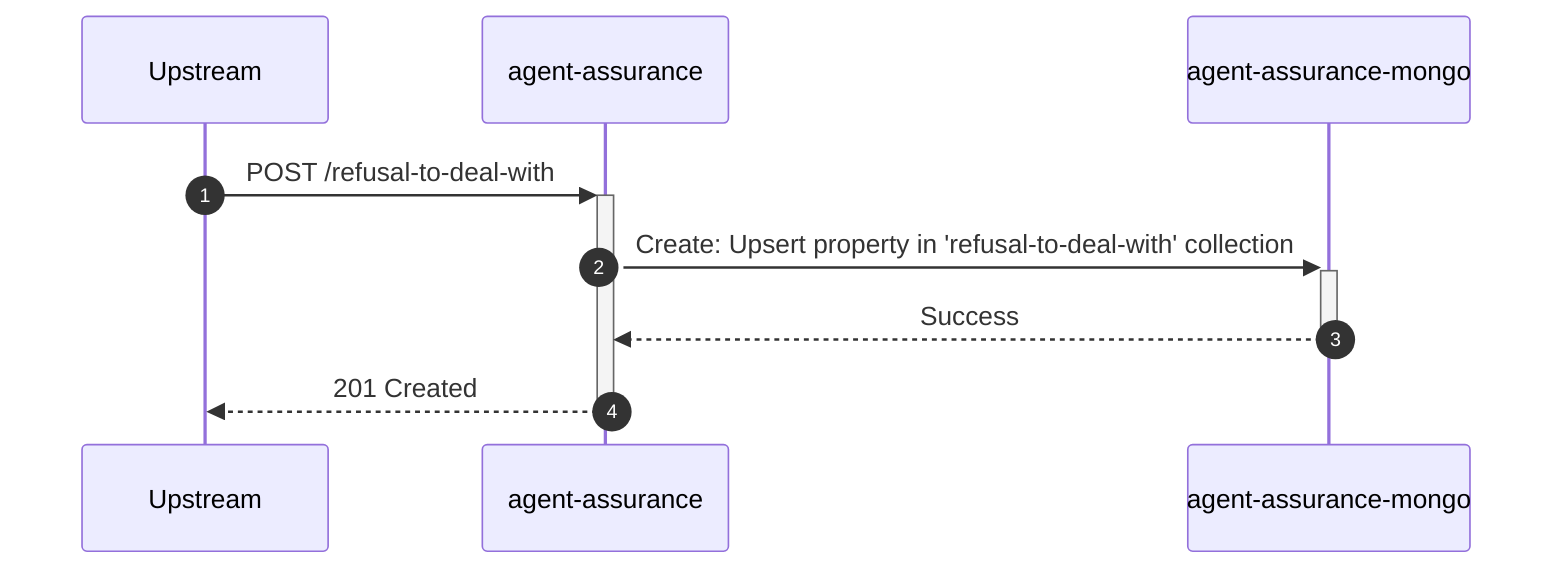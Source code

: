 sequenceDiagram
    autonumber
    participant Upstream
    participant agent-assurance
    participant agent-assurance-mongo

    Upstream->>+agent-assurance: POST /refusal-to-deal-with
    agent-assurance->>+agent-assurance-mongo: Create: Upsert property in 'refusal-to-deal-with' collection
    agent-assurance-mongo-->>-agent-assurance: Success
    agent-assurance-->>-Upstream: 201 Created